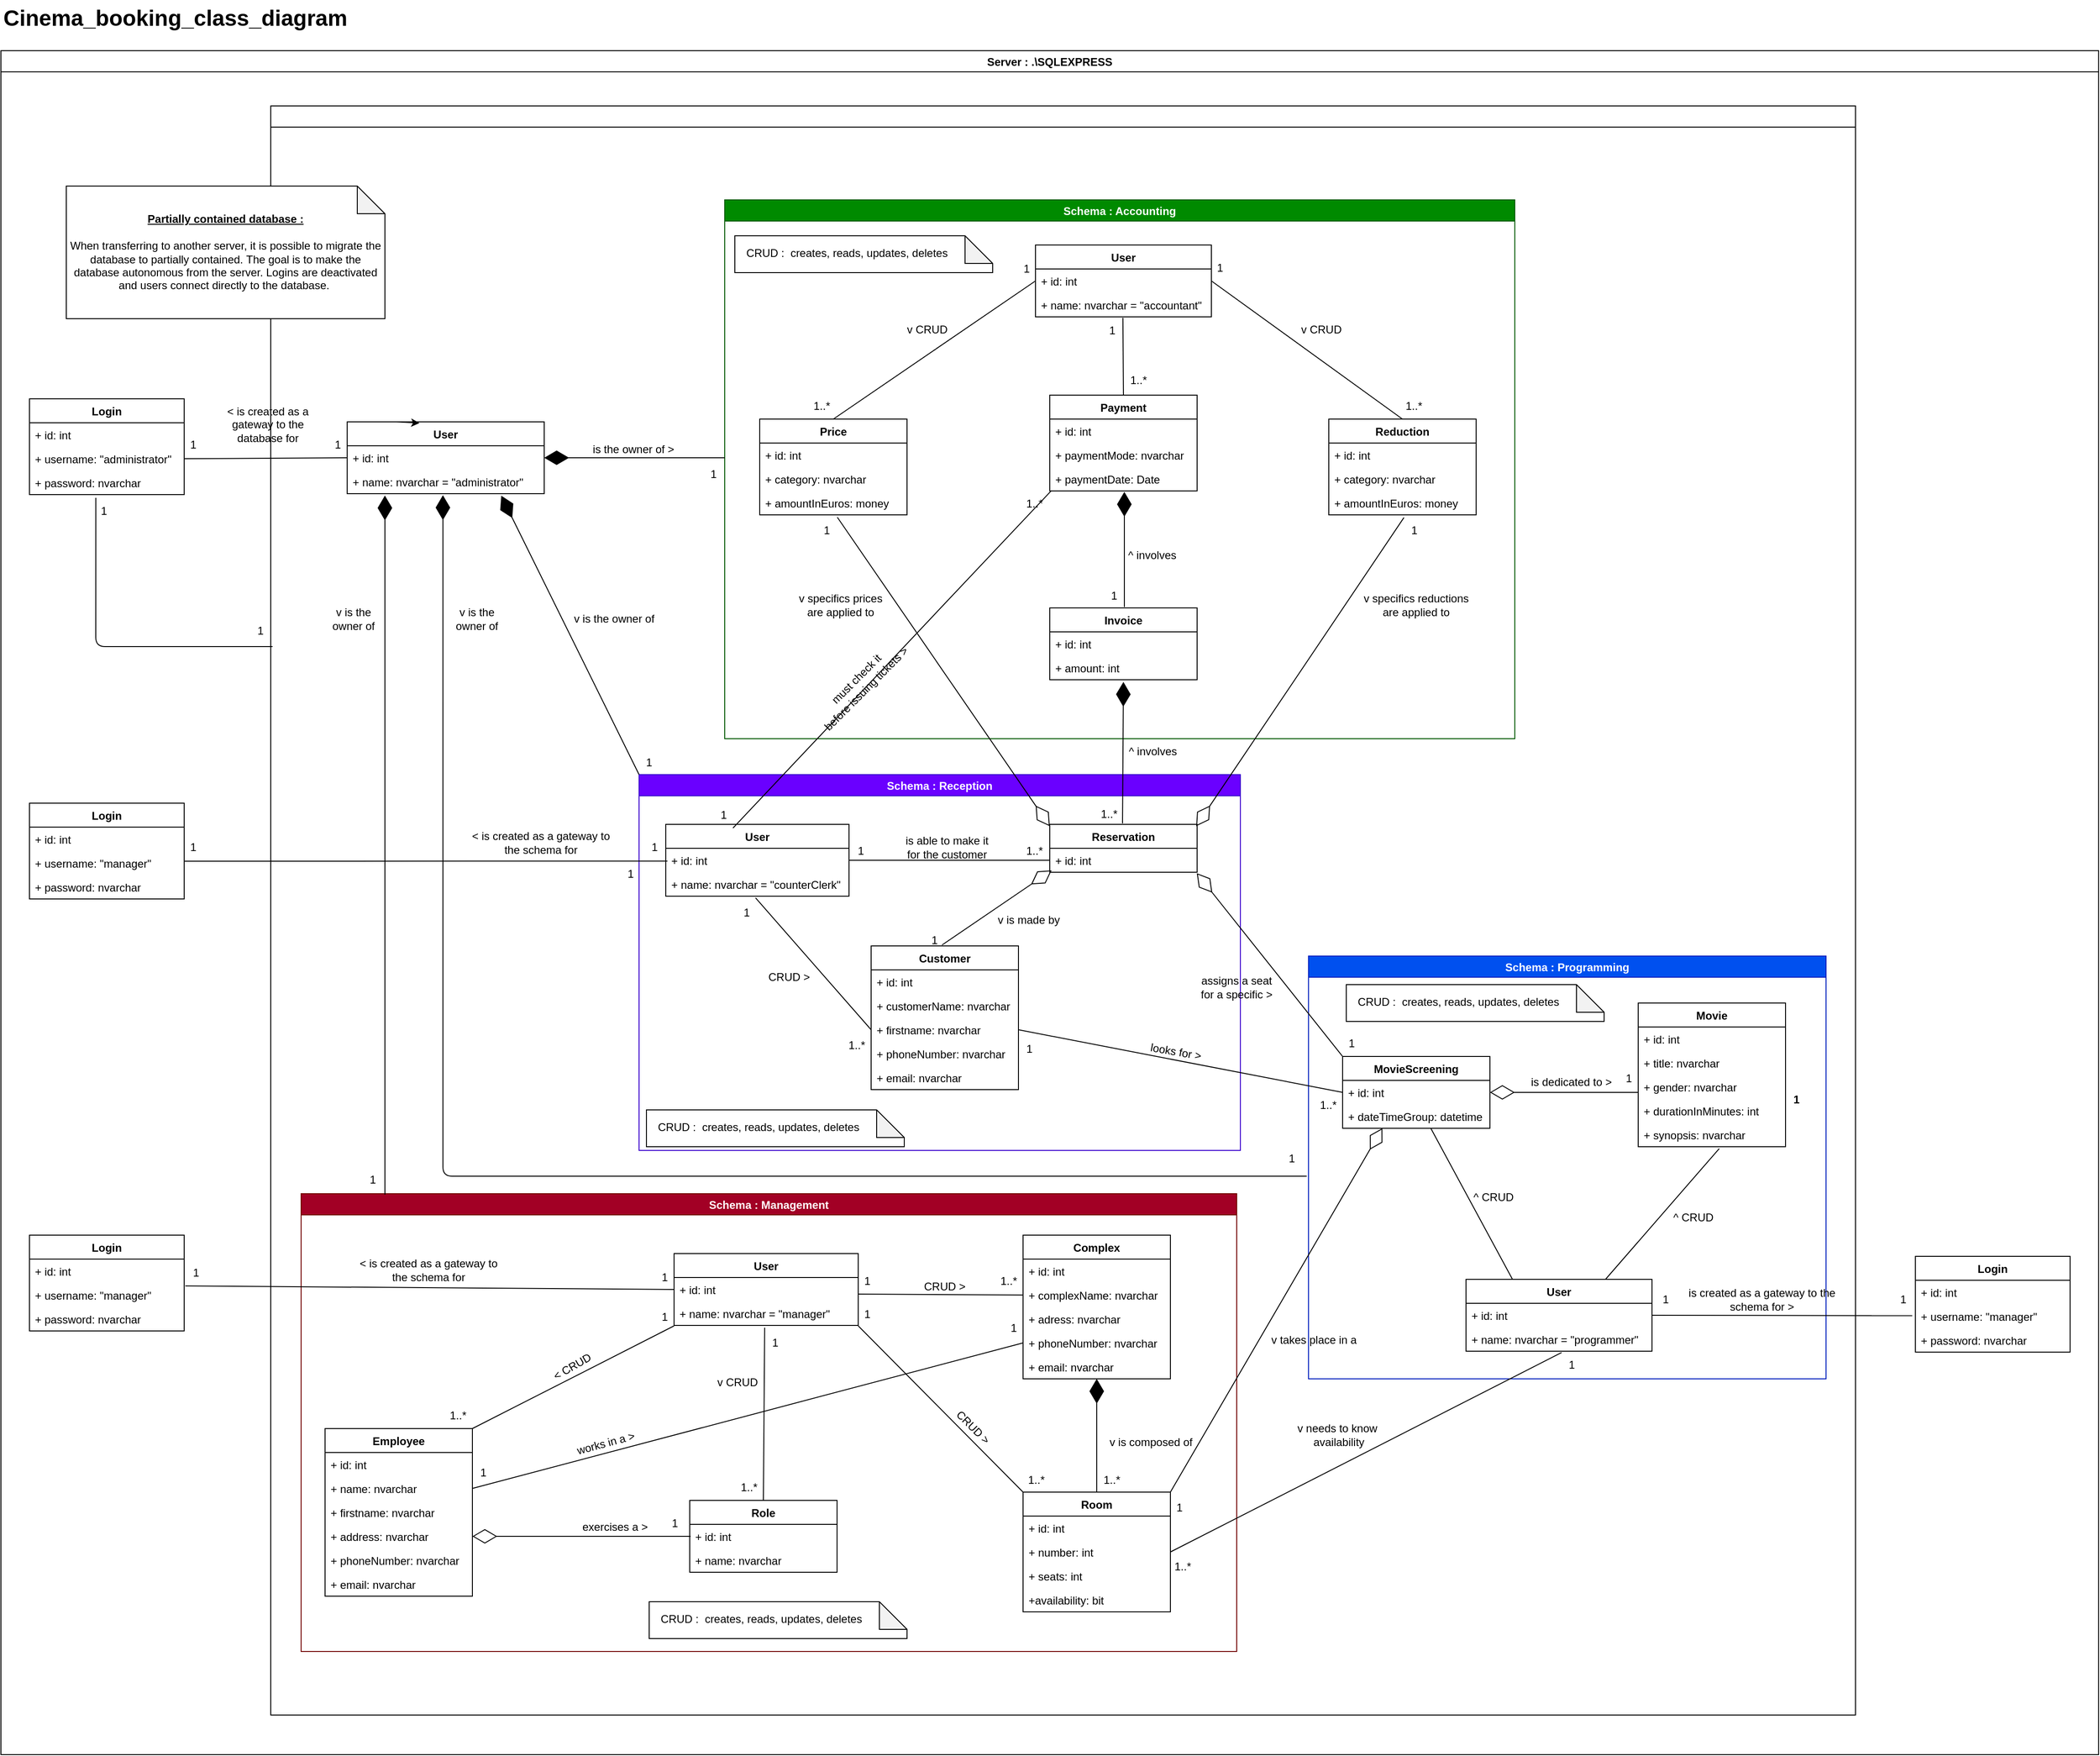 <mxfile>
    <diagram id="r9itc0HPYhneHl2tyncg" name="Page-1">
        <mxGraphModel dx="-1096" dy="809" grid="0" gridSize="10" guides="1" tooltips="1" connect="1" arrows="1" fold="1" page="0" pageScale="1" pageWidth="1654" pageHeight="1169" math="0" shadow="0">
            <root>
                <mxCell id="0"/>
                <mxCell id="1" parent="0"/>
                <mxCell id="461" value="Schema : Management" style="swimlane;fillColor=#a20025;fontColor=#ffffff;strokeColor=#6F0000;swimlaneFillColor=none;" parent="1" vertex="1">
                    <mxGeometry x="2491" y="1104" width="1016" height="497" as="geometry"/>
                </mxCell>
                <mxCell id="492" value="Role" style="swimlane;fontStyle=1;align=center;verticalAlign=top;childLayout=stackLayout;horizontal=1;startSize=26;horizontalStack=0;resizeParent=1;resizeParentMax=0;resizeLast=0;collapsible=1;marginBottom=0;" parent="461" vertex="1">
                    <mxGeometry x="422" y="333" width="160" height="78" as="geometry"/>
                </mxCell>
                <mxCell id="493" value="+ id: int" style="text;strokeColor=none;fillColor=none;align=left;verticalAlign=top;spacingLeft=4;spacingRight=4;overflow=hidden;rotatable=0;points=[[0,0.5],[1,0.5]];portConstraint=eastwest;" parent="492" vertex="1">
                    <mxGeometry y="26" width="160" height="26" as="geometry"/>
                </mxCell>
                <mxCell id="637" value="+ name: nvarchar" style="text;strokeColor=none;fillColor=none;align=left;verticalAlign=top;spacingLeft=4;spacingRight=4;overflow=hidden;rotatable=0;points=[[0,0.5],[1,0.5]];portConstraint=eastwest;" parent="492" vertex="1">
                    <mxGeometry y="52" width="160" height="26" as="geometry"/>
                </mxCell>
                <mxCell id="468" value="Employee" style="swimlane;fontStyle=1;align=center;verticalAlign=top;childLayout=stackLayout;horizontal=1;startSize=26;horizontalStack=0;resizeParent=1;resizeParentMax=0;resizeLast=0;collapsible=1;marginBottom=0;" parent="461" vertex="1">
                    <mxGeometry x="26" y="255" width="160" height="182" as="geometry"/>
                </mxCell>
                <mxCell id="469" value="+ id: int" style="text;strokeColor=none;fillColor=none;align=left;verticalAlign=top;spacingLeft=4;spacingRight=4;overflow=hidden;rotatable=0;points=[[0,0.5],[1,0.5]];portConstraint=eastwest;" parent="468" vertex="1">
                    <mxGeometry y="26" width="160" height="26" as="geometry"/>
                </mxCell>
                <mxCell id="470" value="+ name: nvarchar" style="text;strokeColor=none;fillColor=none;align=left;verticalAlign=top;spacingLeft=4;spacingRight=4;overflow=hidden;rotatable=0;points=[[0,0.5],[1,0.5]];portConstraint=eastwest;" parent="468" vertex="1">
                    <mxGeometry y="52" width="160" height="26" as="geometry"/>
                </mxCell>
                <mxCell id="471" value="+ firstname: nvarchar" style="text;strokeColor=none;fillColor=none;align=left;verticalAlign=top;spacingLeft=4;spacingRight=4;overflow=hidden;rotatable=0;points=[[0,0.5],[1,0.5]];portConstraint=eastwest;" parent="468" vertex="1">
                    <mxGeometry y="78" width="160" height="26" as="geometry"/>
                </mxCell>
                <mxCell id="472" value="+ address: nvarchar" style="text;strokeColor=none;fillColor=none;align=left;verticalAlign=top;spacingLeft=4;spacingRight=4;overflow=hidden;rotatable=0;points=[[0,0.5],[1,0.5]];portConstraint=eastwest;" parent="468" vertex="1">
                    <mxGeometry y="104" width="160" height="26" as="geometry"/>
                </mxCell>
                <mxCell id="473" value="+ phoneNumber: nvarchar" style="text;strokeColor=none;fillColor=none;align=left;verticalAlign=top;spacingLeft=4;spacingRight=4;overflow=hidden;rotatable=0;points=[[0,0.5],[1,0.5]];portConstraint=eastwest;" parent="468" vertex="1">
                    <mxGeometry y="130" width="160" height="26" as="geometry"/>
                </mxCell>
                <mxCell id="474" value="+ email: nvarchar" style="text;strokeColor=none;fillColor=none;align=left;verticalAlign=top;spacingLeft=4;spacingRight=4;overflow=hidden;rotatable=0;points=[[0,0.5],[1,0.5]];portConstraint=eastwest;" parent="468" vertex="1">
                    <mxGeometry y="156" width="160" height="26" as="geometry"/>
                </mxCell>
                <mxCell id="477" value="User" style="swimlane;fontStyle=1;align=center;verticalAlign=top;childLayout=stackLayout;horizontal=1;startSize=26;horizontalStack=0;resizeParent=1;resizeParentMax=0;resizeLast=0;collapsible=1;marginBottom=0;" parent="461" vertex="1">
                    <mxGeometry x="405" y="65" width="200" height="78" as="geometry">
                        <mxRectangle x="326" y="36" width="60" height="26" as="alternateBounds"/>
                    </mxGeometry>
                </mxCell>
                <mxCell id="478" value="+ id: int" style="text;strokeColor=none;fillColor=none;align=left;verticalAlign=top;spacingLeft=4;spacingRight=4;overflow=hidden;rotatable=0;points=[[0,0.5],[1,0.5]];portConstraint=eastwest;" parent="477" vertex="1">
                    <mxGeometry y="26" width="200" height="26" as="geometry"/>
                </mxCell>
                <mxCell id="479" value="+ name: nvarchar = &quot;manager&quot;" style="text;strokeColor=none;fillColor=none;align=left;verticalAlign=top;spacingLeft=4;spacingRight=4;overflow=hidden;rotatable=0;points=[[0,0.5],[1,0.5]];portConstraint=eastwest;" parent="477" vertex="1">
                    <mxGeometry y="52" width="200" height="26" as="geometry"/>
                </mxCell>
                <mxCell id="485" value="&amp;lt; CRUD&amp;nbsp;" style="text;html=1;strokeColor=none;fillColor=none;align=center;verticalAlign=middle;whiteSpace=wrap;rounded=0;rotation=-30;" parent="461" vertex="1">
                    <mxGeometry x="231" y="172" width="130" height="30" as="geometry"/>
                </mxCell>
                <mxCell id="486" value="1..*" style="text;html=1;strokeColor=none;fillColor=none;align=center;verticalAlign=middle;whiteSpace=wrap;rounded=0;" parent="461" vertex="1">
                    <mxGeometry x="471" y="304" width="31" height="29" as="geometry"/>
                </mxCell>
                <mxCell id="489" value="1" style="text;html=1;strokeColor=none;fillColor=none;align=center;verticalAlign=middle;whiteSpace=wrap;rounded=0;" parent="461" vertex="1">
                    <mxGeometry x="605" y="80" width="20" height="29" as="geometry"/>
                </mxCell>
                <mxCell id="504" value="Room" style="swimlane;fontStyle=1;align=center;verticalAlign=top;childLayout=stackLayout;horizontal=1;startSize=26;horizontalStack=0;resizeParent=1;resizeParentMax=0;resizeLast=0;collapsible=1;marginBottom=0;" parent="461" vertex="1">
                    <mxGeometry x="784" y="324" width="160" height="130" as="geometry"/>
                </mxCell>
                <mxCell id="505" value="+ id: int" style="text;strokeColor=none;fillColor=none;align=left;verticalAlign=top;spacingLeft=4;spacingRight=4;overflow=hidden;rotatable=0;points=[[0,0.5],[1,0.5]];portConstraint=eastwest;" parent="504" vertex="1">
                    <mxGeometry y="26" width="160" height="26" as="geometry"/>
                </mxCell>
                <mxCell id="506" value="+ number: int" style="text;strokeColor=none;fillColor=none;align=left;verticalAlign=top;spacingLeft=4;spacingRight=4;overflow=hidden;rotatable=0;points=[[0,0.5],[1,0.5]];portConstraint=eastwest;" parent="504" vertex="1">
                    <mxGeometry y="52" width="160" height="26" as="geometry"/>
                </mxCell>
                <mxCell id="507" value="+ seats: int" style="text;strokeColor=none;fillColor=none;align=left;verticalAlign=top;spacingLeft=4;spacingRight=4;overflow=hidden;rotatable=0;points=[[0,0.5],[1,0.5]];portConstraint=eastwest;" parent="504" vertex="1">
                    <mxGeometry y="78" width="160" height="26" as="geometry"/>
                </mxCell>
                <mxCell id="727" value="+availability: bit" style="text;strokeColor=none;fillColor=none;align=left;verticalAlign=top;spacingLeft=4;spacingRight=4;overflow=hidden;rotatable=0;points=[[0,0.5],[1,0.5]];portConstraint=eastwest;" parent="504" vertex="1">
                    <mxGeometry y="104" width="160" height="26" as="geometry"/>
                </mxCell>
                <mxCell id="497" value="Complex" style="swimlane;fontStyle=1;align=center;verticalAlign=top;childLayout=stackLayout;horizontal=1;startSize=26;horizontalStack=0;resizeParent=1;resizeParentMax=0;resizeLast=0;collapsible=1;marginBottom=0;labelBackgroundColor=default;" parent="461" vertex="1">
                    <mxGeometry x="784" y="45" width="160" height="156" as="geometry"/>
                </mxCell>
                <mxCell id="498" value="+ id: int" style="text;strokeColor=none;fillColor=none;align=left;verticalAlign=top;spacingLeft=4;spacingRight=4;overflow=hidden;rotatable=0;points=[[0,0.5],[1,0.5]];portConstraint=eastwest;" parent="497" vertex="1">
                    <mxGeometry y="26" width="160" height="26" as="geometry"/>
                </mxCell>
                <mxCell id="499" value="+ complexName: nvarchar" style="text;strokeColor=none;fillColor=none;align=left;verticalAlign=top;spacingLeft=4;spacingRight=4;overflow=hidden;rotatable=0;points=[[0,0.5],[1,0.5]];portConstraint=eastwest;" parent="497" vertex="1">
                    <mxGeometry y="52" width="160" height="26" as="geometry"/>
                </mxCell>
                <mxCell id="500" value="+ adress: nvarchar" style="text;strokeColor=none;fillColor=none;align=left;verticalAlign=top;spacingLeft=4;spacingRight=4;overflow=hidden;rotatable=0;points=[[0,0.5],[1,0.5]];portConstraint=eastwest;" parent="497" vertex="1">
                    <mxGeometry y="78" width="160" height="26" as="geometry"/>
                </mxCell>
                <mxCell id="501" value="+ phoneNumber: nvarchar" style="text;strokeColor=none;fillColor=none;align=left;verticalAlign=top;spacingLeft=4;spacingRight=4;overflow=hidden;rotatable=0;points=[[0,0.5],[1,0.5]];portConstraint=eastwest;" parent="497" vertex="1">
                    <mxGeometry y="104" width="160" height="26" as="geometry"/>
                </mxCell>
                <mxCell id="502" value="+ email: nvarchar" style="text;strokeColor=none;fillColor=none;align=left;verticalAlign=top;spacingLeft=4;spacingRight=4;overflow=hidden;rotatable=0;points=[[0,0.5],[1,0.5]];portConstraint=eastwest;" parent="497" vertex="1">
                    <mxGeometry y="130" width="160" height="26" as="geometry"/>
                </mxCell>
                <mxCell id="133" value="" style="endArrow=diamondThin;endFill=1;endSize=24;html=1;exitX=0.5;exitY=0;exitDx=0;exitDy=0;entryX=0.5;entryY=1;entryDx=0;entryDy=0;" parent="461" source="504" target="497" edge="1">
                    <mxGeometry width="160" relative="1" as="geometry">
                        <mxPoint x="925" y="380" as="sourcePoint"/>
                        <mxPoint x="859" y="243" as="targetPoint"/>
                    </mxGeometry>
                </mxCell>
                <mxCell id="516" value="" style="endArrow=none;html=1;exitX=1;exitY=0;exitDx=0;exitDy=0;entryX=0;entryY=0.5;entryDx=0;entryDy=0;" parent="461" source="468" edge="1">
                    <mxGeometry width="50" height="50" relative="1" as="geometry">
                        <mxPoint x="615" y="311" as="sourcePoint"/>
                        <mxPoint x="405" y="143.5" as="targetPoint"/>
                    </mxGeometry>
                </mxCell>
                <mxCell id="517" value="1" style="text;html=1;strokeColor=none;fillColor=none;align=center;verticalAlign=middle;whiteSpace=wrap;rounded=0;" parent="461" vertex="1">
                    <mxGeometry x="385" y="119" width="20" height="29" as="geometry"/>
                </mxCell>
                <mxCell id="518" value="1..*" style="text;html=1;strokeColor=none;fillColor=none;align=center;verticalAlign=middle;whiteSpace=wrap;rounded=0;" parent="461" vertex="1">
                    <mxGeometry x="155" y="226" width="31" height="29" as="geometry"/>
                </mxCell>
                <mxCell id="520" value="" style="endArrow=none;html=1;exitX=0;exitY=1;exitDx=0;exitDy=0;entryX=0;entryY=0.5;entryDx=0;entryDy=0;" parent="461" source="489" target="499" edge="1">
                    <mxGeometry width="50" height="50" relative="1" as="geometry">
                        <mxPoint x="615" y="311" as="sourcePoint"/>
                        <mxPoint x="732" y="124" as="targetPoint"/>
                    </mxGeometry>
                </mxCell>
                <mxCell id="521" value="CRUD &amp;gt;" style="text;html=1;strokeColor=none;fillColor=none;align=center;verticalAlign=middle;whiteSpace=wrap;rounded=0;" parent="461" vertex="1">
                    <mxGeometry x="634" y="86" width="130" height="30" as="geometry"/>
                </mxCell>
                <mxCell id="522" value="1..*" style="text;html=1;strokeColor=none;fillColor=none;align=center;verticalAlign=middle;whiteSpace=wrap;rounded=0;" parent="461" vertex="1">
                    <mxGeometry x="753" y="80" width="31" height="29" as="geometry"/>
                </mxCell>
                <mxCell id="525" value="1" style="text;html=1;strokeColor=none;fillColor=none;align=center;verticalAlign=middle;whiteSpace=wrap;rounded=0;" parent="461" vertex="1">
                    <mxGeometry x="396" y="343" width="20" height="29" as="geometry"/>
                </mxCell>
                <mxCell id="526" value="" style="endArrow=none;html=1;entryX=1;entryY=0.5;entryDx=0;entryDy=0;exitX=0;exitY=0;exitDx=0;exitDy=0;" parent="461" source="504" edge="1">
                    <mxGeometry width="50" height="50" relative="1" as="geometry">
                        <mxPoint x="615" y="311" as="sourcePoint"/>
                        <mxPoint x="605" y="143.5" as="targetPoint"/>
                    </mxGeometry>
                </mxCell>
                <mxCell id="527" value="CRUD &amp;gt;" style="text;html=1;strokeColor=none;fillColor=none;align=center;verticalAlign=middle;whiteSpace=wrap;rounded=0;rotation=45;" parent="461" vertex="1">
                    <mxGeometry x="665" y="238.5" width="130" height="30" as="geometry"/>
                </mxCell>
                <mxCell id="528" value="" style="endArrow=none;html=1;exitX=0.5;exitY=0;exitDx=0;exitDy=0;entryX=0.492;entryY=1.095;entryDx=0;entryDy=0;entryPerimeter=0;" parent="461" source="492" target="479" edge="1">
                    <mxGeometry width="50" height="50" relative="1" as="geometry">
                        <mxPoint x="615" y="311" as="sourcePoint"/>
                        <mxPoint x="502.2" y="158.7" as="targetPoint"/>
                    </mxGeometry>
                </mxCell>
                <mxCell id="529" value="v CRUD" style="text;html=1;strokeColor=none;fillColor=none;align=center;verticalAlign=middle;whiteSpace=wrap;rounded=0;" parent="461" vertex="1">
                    <mxGeometry x="409" y="190" width="130" height="30" as="geometry"/>
                </mxCell>
                <mxCell id="530" value="" style="endArrow=none;html=1;exitX=1;exitY=0.5;exitDx=0;exitDy=0;entryX=0;entryY=0.5;entryDx=0;entryDy=0;" parent="461" source="470" target="501" edge="1">
                    <mxGeometry width="50" height="50" relative="1" as="geometry">
                        <mxPoint x="609" y="311" as="sourcePoint"/>
                        <mxPoint x="659" y="261" as="targetPoint"/>
                    </mxGeometry>
                </mxCell>
                <mxCell id="531" value="works in a &amp;gt;" style="text;html=1;strokeColor=none;fillColor=none;align=center;verticalAlign=middle;whiteSpace=wrap;rounded=0;rotation=-15;" parent="461" vertex="1">
                    <mxGeometry x="266" y="256" width="130" height="30" as="geometry"/>
                </mxCell>
                <mxCell id="533" value="1" style="text;html=1;strokeColor=none;fillColor=none;align=center;verticalAlign=middle;whiteSpace=wrap;rounded=0;" parent="461" vertex="1">
                    <mxGeometry x="188" y="288" width="20" height="29" as="geometry"/>
                </mxCell>
                <mxCell id="534" value="1" style="text;html=1;strokeColor=none;fillColor=none;align=center;verticalAlign=middle;whiteSpace=wrap;rounded=0;" parent="461" vertex="1">
                    <mxGeometry x="764" y="131" width="20" height="29" as="geometry"/>
                </mxCell>
                <mxCell id="535" value="1..*" style="text;html=1;strokeColor=none;fillColor=none;align=center;verticalAlign=middle;whiteSpace=wrap;rounded=0;" parent="461" vertex="1">
                    <mxGeometry x="865" y="296" width="31" height="29" as="geometry"/>
                </mxCell>
                <mxCell id="536" value="1..*" style="text;html=1;strokeColor=none;fillColor=none;align=center;verticalAlign=middle;whiteSpace=wrap;rounded=0;" parent="461" vertex="1">
                    <mxGeometry x="783" y="296" width="31" height="29" as="geometry"/>
                </mxCell>
                <mxCell id="537" value="1" style="text;html=1;strokeColor=none;fillColor=none;align=center;verticalAlign=middle;whiteSpace=wrap;rounded=0;" parent="461" vertex="1">
                    <mxGeometry x="605" y="116" width="20" height="29" as="geometry"/>
                </mxCell>
                <mxCell id="582" value="v is composed of" style="text;html=1;strokeColor=none;fillColor=none;align=center;verticalAlign=middle;whiteSpace=wrap;rounded=0;" parent="461" vertex="1">
                    <mxGeometry x="858" y="255" width="130" height="30" as="geometry"/>
                </mxCell>
                <mxCell id="773" value="" style="endArrow=diamondThin;endFill=0;endSize=24;html=1;entryX=1;entryY=0.5;entryDx=0;entryDy=0;" parent="461" target="472" edge="1">
                    <mxGeometry width="160" relative="1" as="geometry">
                        <mxPoint x="423" y="372" as="sourcePoint"/>
                        <mxPoint x="528" y="-148" as="targetPoint"/>
                    </mxGeometry>
                </mxCell>
                <mxCell id="538" value="Schema : Accounting" style="swimlane;fillColor=#008a00;fontColor=#ffffff;strokeColor=#005700;swimlaneFillColor=none;" parent="1" vertex="1">
                    <mxGeometry x="2951" y="25" width="858" height="585" as="geometry"/>
                </mxCell>
                <mxCell id="642" value="Invoice" style="swimlane;fontStyle=1;align=center;verticalAlign=top;childLayout=stackLayout;horizontal=1;startSize=26;horizontalStack=0;resizeParent=1;resizeParentMax=0;resizeLast=0;collapsible=1;marginBottom=0;" parent="538" vertex="1">
                    <mxGeometry x="353" y="443" width="160" height="78" as="geometry"/>
                </mxCell>
                <mxCell id="643" value="+ id: int" style="text;strokeColor=none;fillColor=none;align=left;verticalAlign=top;spacingLeft=4;spacingRight=4;overflow=hidden;rotatable=0;points=[[0,0.5],[1,0.5]];portConstraint=eastwest;" parent="642" vertex="1">
                    <mxGeometry y="26" width="160" height="26" as="geometry"/>
                </mxCell>
                <mxCell id="682" value="+ amount: int" style="text;strokeColor=none;fillColor=none;align=left;verticalAlign=top;spacingLeft=4;spacingRight=4;overflow=hidden;rotatable=0;points=[[0,0.5],[1,0.5]];portConstraint=eastwest;" parent="642" vertex="1">
                    <mxGeometry y="52" width="160" height="26" as="geometry"/>
                </mxCell>
                <mxCell id="653" value="1" style="text;html=1;strokeColor=none;fillColor=none;align=center;verticalAlign=middle;whiteSpace=wrap;rounded=0;" parent="538" vertex="1">
                    <mxGeometry x="528" y="59" width="20" height="29" as="geometry"/>
                </mxCell>
                <mxCell id="656" value="1..*" style="text;html=1;strokeColor=none;fillColor=none;align=center;verticalAlign=middle;whiteSpace=wrap;rounded=0;" parent="538" vertex="1">
                    <mxGeometry x="434" y="181" width="31" height="29" as="geometry"/>
                </mxCell>
                <mxCell id="660" value="v CRUD" style="text;html=1;strokeColor=none;fillColor=none;align=center;verticalAlign=middle;whiteSpace=wrap;rounded=0;" parent="538" vertex="1">
                    <mxGeometry x="583" y="126" width="130" height="30" as="geometry"/>
                </mxCell>
                <mxCell id="661" value="v CRUD" style="text;html=1;strokeColor=none;fillColor=none;align=center;verticalAlign=middle;whiteSpace=wrap;rounded=0;" parent="538" vertex="1">
                    <mxGeometry x="155" y="126" width="130" height="30" as="geometry"/>
                </mxCell>
                <mxCell id="561" value="Schema : Reception" style="swimlane;fillColor=#6a00ff;fontColor=#ffffff;strokeColor=#3700CC;swimlaneFillColor=none;startSize=23;" parent="1" vertex="1">
                    <mxGeometry x="2858" y="649" width="653" height="408" as="geometry"/>
                </mxCell>
                <mxCell id="562" value="Customer" style="swimlane;fontStyle=1;align=center;verticalAlign=top;childLayout=stackLayout;horizontal=1;startSize=26;horizontalStack=0;resizeParent=1;resizeParentMax=0;resizeLast=0;collapsible=1;marginBottom=0;" parent="561" vertex="1">
                    <mxGeometry x="252" y="186" width="160" height="156" as="geometry"/>
                </mxCell>
                <mxCell id="563" value="+ id: int" style="text;strokeColor=none;fillColor=none;align=left;verticalAlign=top;spacingLeft=4;spacingRight=4;overflow=hidden;rotatable=0;points=[[0,0.5],[1,0.5]];portConstraint=eastwest;" parent="562" vertex="1">
                    <mxGeometry y="26" width="160" height="26" as="geometry"/>
                </mxCell>
                <mxCell id="564" value="+ customerName: nvarchar" style="text;strokeColor=none;fillColor=none;align=left;verticalAlign=top;spacingLeft=4;spacingRight=4;overflow=hidden;rotatable=0;points=[[0,0.5],[1,0.5]];portConstraint=eastwest;" parent="562" vertex="1">
                    <mxGeometry y="52" width="160" height="26" as="geometry"/>
                </mxCell>
                <mxCell id="565" value="+ firstname: nvarchar" style="text;strokeColor=none;fillColor=none;align=left;verticalAlign=top;spacingLeft=4;spacingRight=4;overflow=hidden;rotatable=0;points=[[0,0.5],[1,0.5]];portConstraint=eastwest;" parent="562" vertex="1">
                    <mxGeometry y="78" width="160" height="26" as="geometry"/>
                </mxCell>
                <mxCell id="566" value="+ phoneNumber: nvarchar" style="text;strokeColor=none;fillColor=none;align=left;verticalAlign=top;spacingLeft=4;spacingRight=4;overflow=hidden;rotatable=0;points=[[0,0.5],[1,0.5]];portConstraint=eastwest;" parent="562" vertex="1">
                    <mxGeometry y="104" width="160" height="26" as="geometry"/>
                </mxCell>
                <mxCell id="567" value="+ email: nvarchar" style="text;strokeColor=none;fillColor=none;align=left;verticalAlign=top;spacingLeft=4;spacingRight=4;overflow=hidden;rotatable=0;points=[[0,0.5],[1,0.5]];portConstraint=eastwest;" parent="562" vertex="1">
                    <mxGeometry y="130" width="160" height="26" as="geometry"/>
                </mxCell>
                <mxCell id="570" value="User" style="swimlane;fontStyle=1;align=center;verticalAlign=top;childLayout=stackLayout;horizontal=1;startSize=26;horizontalStack=0;resizeParent=1;resizeParentMax=0;resizeLast=0;collapsible=1;marginBottom=0;" parent="561" vertex="1">
                    <mxGeometry x="29" y="54" width="199" height="78" as="geometry"/>
                </mxCell>
                <mxCell id="571" value="+ id: int" style="text;strokeColor=none;fillColor=none;align=left;verticalAlign=top;spacingLeft=4;spacingRight=4;overflow=hidden;rotatable=0;points=[[0,0.5],[1,0.5]];portConstraint=eastwest;" parent="570" vertex="1">
                    <mxGeometry y="26" width="199" height="26" as="geometry"/>
                </mxCell>
                <mxCell id="572" value="+ name: nvarchar = &quot;counterClerk&quot;" style="text;strokeColor=none;fillColor=none;align=left;verticalAlign=top;spacingLeft=4;spacingRight=4;overflow=hidden;rotatable=0;points=[[0,0.5],[1,0.5]];portConstraint=eastwest;" parent="570" vertex="1">
                    <mxGeometry y="52" width="199" height="26" as="geometry"/>
                </mxCell>
                <mxCell id="614" value="" style="endArrow=none;html=1;exitX=0.49;exitY=1.071;exitDx=0;exitDy=0;exitPerimeter=0;entryX=0;entryY=0.5;entryDx=0;entryDy=0;" parent="561" source="572" target="565" edge="1">
                    <mxGeometry width="50" height="50" relative="1" as="geometry">
                        <mxPoint x="108.336" y="161.898" as="sourcePoint"/>
                        <mxPoint x="600" y="226" as="targetPoint"/>
                    </mxGeometry>
                </mxCell>
                <mxCell id="616" value="" style="endArrow=none;html=1;exitX=1;exitY=0.5;exitDx=0;exitDy=0;entryX=0;entryY=0.5;entryDx=0;entryDy=0;" parent="561" source="571" target="626" edge="1">
                    <mxGeometry width="50" height="50" relative="1" as="geometry">
                        <mxPoint x="550" y="291" as="sourcePoint"/>
                        <mxPoint x="465" y="93.0" as="targetPoint"/>
                    </mxGeometry>
                </mxCell>
                <mxCell id="625" value="Reservation" style="swimlane;fontStyle=1;align=center;verticalAlign=top;childLayout=stackLayout;horizontal=1;startSize=26;horizontalStack=0;resizeParent=1;resizeParentMax=0;resizeLast=0;collapsible=1;marginBottom=0;" parent="561" vertex="1">
                    <mxGeometry x="446" y="54" width="160" height="52" as="geometry"/>
                </mxCell>
                <mxCell id="626" value="+ id: int" style="text;strokeColor=none;fillColor=none;align=left;verticalAlign=top;spacingLeft=4;spacingRight=4;overflow=hidden;rotatable=0;points=[[0,0.5],[1,0.5]];portConstraint=eastwest;" parent="625" vertex="1">
                    <mxGeometry y="26" width="160" height="26" as="geometry"/>
                </mxCell>
                <mxCell id="629" value="CRUD &amp;gt;" style="text;html=1;strokeColor=none;fillColor=none;align=center;verticalAlign=middle;whiteSpace=wrap;rounded=0;" parent="561" vertex="1">
                    <mxGeometry x="98" y="205" width="130" height="30" as="geometry"/>
                </mxCell>
                <mxCell id="688" value="" style="endArrow=diamondThin;endFill=0;endSize=24;html=1;" parent="561" edge="1">
                    <mxGeometry width="160" relative="1" as="geometry">
                        <mxPoint x="329" y="185" as="sourcePoint"/>
                        <mxPoint x="448" y="104" as="targetPoint"/>
                    </mxGeometry>
                </mxCell>
                <mxCell id="599" value="" style="endArrow=diamondThin;endFill=0;endSize=24;html=1;exitX=0.51;exitY=1.114;exitDx=0;exitDy=0;exitPerimeter=0;" parent="1" source="555" edge="1">
                    <mxGeometry width="160" relative="1" as="geometry">
                        <mxPoint x="3163" y="461" as="sourcePoint"/>
                        <mxPoint x="3463" y="705" as="targetPoint"/>
                    </mxGeometry>
                </mxCell>
                <mxCell id="603" value="" style="endArrow=diamondThin;endFill=0;endSize=24;html=1;exitX=0.527;exitY=1.101;exitDx=0;exitDy=0;exitPerimeter=0;" parent="1" source="549" edge="1">
                    <mxGeometry width="160" relative="1" as="geometry">
                        <mxPoint x="3069" y="359" as="sourcePoint"/>
                        <mxPoint x="3304" y="705" as="targetPoint"/>
                    </mxGeometry>
                </mxCell>
                <mxCell id="608" value=" " style="swimlane;startSize=23;labelBackgroundColor=none;swimlaneLine=1;strokeColor=default;" parent="1" vertex="1">
                    <mxGeometry x="2458" y="-77" width="1721" height="1747" as="geometry"/>
                </mxCell>
                <mxCell id="441" value="Schema : Programming" style="swimlane;rotation=0;fillColor=#0050ef;fontColor=#ffffff;strokeColor=#001DBC;swimlaneFillColor=none;" parent="608" vertex="1">
                    <mxGeometry x="1127" y="923" width="562" height="459" as="geometry">
                        <mxRectangle x="1837.5" y="694.5" width="120" height="23" as="alternateBounds"/>
                    </mxGeometry>
                </mxCell>
                <mxCell id="31" value="MovieScreening" style="swimlane;fontStyle=1;align=center;verticalAlign=top;childLayout=stackLayout;horizontal=1;startSize=26;horizontalStack=0;resizeParent=1;resizeParentMax=0;resizeLast=0;collapsible=1;marginBottom=0;" parent="441" vertex="1">
                    <mxGeometry x="37" y="109" width="160" height="78" as="geometry"/>
                </mxCell>
                <mxCell id="32" value="+ id: int" style="text;strokeColor=none;fillColor=none;align=left;verticalAlign=top;spacingLeft=4;spacingRight=4;overflow=hidden;rotatable=0;points=[[0,0.5],[1,0.5]];portConstraint=eastwest;" parent="31" vertex="1">
                    <mxGeometry y="26" width="160" height="26" as="geometry"/>
                </mxCell>
                <mxCell id="66" value="+ dateTimeGroup: datetime" style="text;strokeColor=none;fillColor=none;align=left;verticalAlign=top;spacingLeft=4;spacingRight=4;overflow=hidden;rotatable=0;points=[[0,0.5],[1,0.5]];portConstraint=eastwest;" parent="31" vertex="1">
                    <mxGeometry y="52" width="160" height="26" as="geometry"/>
                </mxCell>
                <mxCell id="457" value="1..*" style="text;html=1;strokeColor=none;fillColor=none;align=center;verticalAlign=middle;whiteSpace=wrap;rounded=0;" parent="441" vertex="1">
                    <mxGeometry x="432" y="45" width="31" height="29" as="geometry"/>
                </mxCell>
                <mxCell id="43" value="Movie" style="swimlane;fontStyle=1;align=center;verticalAlign=top;childLayout=stackLayout;horizontal=1;startSize=26;horizontalStack=0;resizeParent=1;resizeParentMax=0;resizeLast=0;collapsible=1;marginBottom=0;" parent="441" vertex="1">
                    <mxGeometry x="358" y="51" width="160" height="156" as="geometry"/>
                </mxCell>
                <mxCell id="44" value="+ id: int" style="text;strokeColor=none;fillColor=none;align=left;verticalAlign=top;spacingLeft=4;spacingRight=4;overflow=hidden;rotatable=0;points=[[0,0.5],[1,0.5]];portConstraint=eastwest;" parent="43" vertex="1">
                    <mxGeometry y="26" width="160" height="26" as="geometry"/>
                </mxCell>
                <mxCell id="67" value="+ title: nvarchar" style="text;strokeColor=none;fillColor=none;align=left;verticalAlign=top;spacingLeft=4;spacingRight=4;overflow=hidden;rotatable=0;points=[[0,0.5],[1,0.5]];portConstraint=eastwest;" parent="43" vertex="1">
                    <mxGeometry y="52" width="160" height="26" as="geometry"/>
                </mxCell>
                <mxCell id="68" value="+ gender: nvarchar" style="text;strokeColor=none;fillColor=none;align=left;verticalAlign=top;spacingLeft=4;spacingRight=4;overflow=hidden;rotatable=0;points=[[0,0.5],[1,0.5]];portConstraint=eastwest;" parent="43" vertex="1">
                    <mxGeometry y="78" width="160" height="26" as="geometry"/>
                </mxCell>
                <mxCell id="69" value="+ durationInMinutes: int" style="text;strokeColor=none;fillColor=none;align=left;verticalAlign=top;spacingLeft=4;spacingRight=4;overflow=hidden;rotatable=0;points=[[0,0.5],[1,0.5]];portConstraint=eastwest;" parent="43" vertex="1">
                    <mxGeometry y="104" width="160" height="26" as="geometry"/>
                </mxCell>
                <mxCell id="70" value="+ synopsis: nvarchar" style="text;strokeColor=none;fillColor=none;align=left;verticalAlign=top;spacingLeft=4;spacingRight=4;overflow=hidden;rotatable=0;points=[[0,0.5],[1,0.5]];portConstraint=eastwest;" parent="43" vertex="1">
                    <mxGeometry y="130" width="160" height="26" as="geometry"/>
                </mxCell>
                <mxCell id="211" value="" style="endArrow=diamondThin;endFill=0;endSize=24;html=1;entryX=1;entryY=0.5;entryDx=0;entryDy=0;exitX=0;exitY=-0.269;exitDx=0;exitDy=0;exitPerimeter=0;" parent="441" source="69" target="32" edge="1">
                    <mxGeometry width="160" relative="1" as="geometry">
                        <mxPoint x="-42" y="-74" as="sourcePoint"/>
                        <mxPoint x="118" y="-74" as="targetPoint"/>
                    </mxGeometry>
                </mxCell>
                <mxCell id="212" value="is dedicated to &amp;gt;" style="text;html=1;strokeColor=none;fillColor=none;align=center;verticalAlign=middle;whiteSpace=wrap;rounded=0;" parent="441" vertex="1">
                    <mxGeometry x="218.003" y="122" width="135.449" height="30" as="geometry"/>
                </mxCell>
                <mxCell id="214" value="1" style="text;html=1;strokeColor=none;fillColor=none;align=center;verticalAlign=middle;whiteSpace=wrap;rounded=0;" parent="441" vertex="1">
                    <mxGeometry x="338" y="118" width="20" height="29" as="geometry"/>
                </mxCell>
                <mxCell id="16" value="User" style="swimlane;fontStyle=1;align=center;verticalAlign=top;childLayout=stackLayout;horizontal=1;startSize=26;horizontalStack=0;resizeParent=1;resizeParentMax=0;resizeLast=0;collapsible=1;marginBottom=0;" parent="441" vertex="1">
                    <mxGeometry x="171" y="351" width="202" height="78" as="geometry"/>
                </mxCell>
                <mxCell id="17" value="+ id: int" style="text;strokeColor=none;fillColor=none;align=left;verticalAlign=top;spacingLeft=4;spacingRight=4;overflow=hidden;rotatable=0;points=[[0,0.5],[1,0.5]];portConstraint=eastwest;" parent="16" vertex="1">
                    <mxGeometry y="26" width="202" height="26" as="geometry"/>
                </mxCell>
                <mxCell id="193" value="+ name: nvarchar = &quot;programmer&quot;" style="text;strokeColor=none;fillColor=none;align=left;verticalAlign=top;spacingLeft=4;spacingRight=4;overflow=hidden;rotatable=0;points=[[0,0.5],[1,0.5]];portConstraint=eastwest;" parent="16" vertex="1">
                    <mxGeometry y="52" width="202" height="26" as="geometry"/>
                </mxCell>
                <mxCell id="611" value="" style="endArrow=none;html=1;exitX=0.25;exitY=0;exitDx=0;exitDy=0;entryX=0.6;entryY=1.016;entryDx=0;entryDy=0;entryPerimeter=0;" parent="441" source="16" target="66" edge="1">
                    <mxGeometry width="50" height="50" relative="1" as="geometry">
                        <mxPoint x="155" y="148" as="sourcePoint"/>
                        <mxPoint x="205" y="98" as="targetPoint"/>
                    </mxGeometry>
                </mxCell>
                <mxCell id="613" value="" style="endArrow=none;html=1;exitX=0.75;exitY=0;exitDx=0;exitDy=0;entryX=0.55;entryY=1.078;entryDx=0;entryDy=0;entryPerimeter=0;" parent="441" source="16" target="70" edge="1">
                    <mxGeometry width="50" height="50" relative="1" as="geometry">
                        <mxPoint x="774" y="412" as="sourcePoint"/>
                        <mxPoint x="444.88" y="244.562" as="targetPoint"/>
                    </mxGeometry>
                </mxCell>
                <mxCell id="664" value="^ CRUD" style="text;html=1;strokeColor=none;fillColor=none;align=center;verticalAlign=middle;whiteSpace=wrap;rounded=0;" parent="441" vertex="1">
                    <mxGeometry x="136" y="247" width="130" height="30" as="geometry"/>
                </mxCell>
                <mxCell id="689" value="^ CRUD" style="text;html=1;strokeColor=none;fillColor=none;align=center;verticalAlign=middle;whiteSpace=wrap;rounded=0;" parent="441" vertex="1">
                    <mxGeometry x="353.45" y="269" width="130" height="30" as="geometry"/>
                </mxCell>
                <mxCell id="678" value="v takes place in a" style="text;html=1;strokeColor=none;fillColor=none;align=center;verticalAlign=middle;whiteSpace=wrap;rounded=0;" parent="441" vertex="1">
                    <mxGeometry x="-59" y="402" width="130" height="30" as="geometry"/>
                </mxCell>
                <mxCell id="724" value="1" style="text;html=1;strokeColor=none;fillColor=none;align=center;verticalAlign=middle;whiteSpace=wrap;rounded=0;" parent="441" vertex="1">
                    <mxGeometry x="275.73" y="429" width="20" height="29" as="geometry"/>
                </mxCell>
                <mxCell id="730" value="1" style="text;html=1;strokeColor=none;fillColor=none;align=center;verticalAlign=middle;whiteSpace=wrap;rounded=0;" parent="441" vertex="1">
                    <mxGeometry x="37" y="80" width="20" height="29" as="geometry"/>
                </mxCell>
                <mxCell id="735" value="1..*" style="text;html=1;strokeColor=none;fillColor=none;align=center;verticalAlign=middle;whiteSpace=wrap;rounded=0;" parent="441" vertex="1">
                    <mxGeometry x="6" y="147" width="31" height="29" as="geometry"/>
                </mxCell>
                <mxCell id="589" value="User" style="swimlane;fontStyle=1;align=center;verticalAlign=top;childLayout=stackLayout;horizontal=1;startSize=26;horizontalStack=0;resizeParent=1;resizeParentMax=0;resizeLast=0;collapsible=1;marginBottom=0;" parent="608" vertex="1">
                    <mxGeometry x="830.5" y="151" width="191" height="78" as="geometry"/>
                </mxCell>
                <mxCell id="590" value="+ id: int" style="text;strokeColor=none;fillColor=none;align=left;verticalAlign=top;spacingLeft=4;spacingRight=4;overflow=hidden;rotatable=0;points=[[0,0.5],[1,0.5]];portConstraint=eastwest;" parent="589" vertex="1">
                    <mxGeometry y="26" width="191" height="26" as="geometry"/>
                </mxCell>
                <mxCell id="594" value="+ name: nvarchar = &quot;accountant&quot;" style="text;strokeColor=none;fillColor=none;align=left;verticalAlign=top;spacingLeft=4;spacingRight=4;overflow=hidden;rotatable=0;points=[[0,0.5],[1,0.5]];portConstraint=eastwest;" parent="589" vertex="1">
                    <mxGeometry y="52" width="191" height="26" as="geometry"/>
                </mxCell>
                <mxCell id="558" value="1" style="text;html=1;strokeColor=none;fillColor=none;align=center;verticalAlign=middle;whiteSpace=wrap;rounded=0;" parent="608" vertex="1">
                    <mxGeometry x="810.5" y="162" width="20" height="29" as="geometry"/>
                </mxCell>
                <mxCell id="631" value="must check it&lt;br&gt;before issuing tickets &amp;gt;" style="text;html=1;strokeColor=none;fillColor=none;align=center;verticalAlign=middle;whiteSpace=wrap;rounded=0;rotation=-45;" parent="608" vertex="1">
                    <mxGeometry x="573.03" y="612.47" width="137" height="30" as="geometry"/>
                </mxCell>
                <mxCell id="632" value="is able to make it &lt;br&gt;for the customer" style="text;html=1;strokeColor=none;fillColor=none;align=center;verticalAlign=middle;whiteSpace=wrap;rounded=0;" parent="608" vertex="1">
                    <mxGeometry x="655" y="790" width="159" height="30" as="geometry"/>
                </mxCell>
                <mxCell id="559" value="1" style="text;html=1;strokeColor=none;fillColor=none;align=center;verticalAlign=middle;whiteSpace=wrap;rounded=0;" parent="608" vertex="1">
                    <mxGeometry x="594" y="446" width="20" height="29" as="geometry"/>
                </mxCell>
                <mxCell id="635" value="1" style="text;html=1;strokeColor=none;fillColor=none;align=center;verticalAlign=middle;whiteSpace=wrap;rounded=0;" parent="608" vertex="1">
                    <mxGeometry x="482" y="755" width="20" height="29" as="geometry"/>
                </mxCell>
                <mxCell id="636" value="1" style="text;html=1;strokeColor=none;fillColor=none;align=center;verticalAlign=middle;whiteSpace=wrap;rounded=0;" parent="608" vertex="1">
                    <mxGeometry x="631" y="794" width="20" height="29" as="geometry"/>
                </mxCell>
                <mxCell id="552" value="Reduction" style="swimlane;fontStyle=1;align=center;verticalAlign=top;childLayout=stackLayout;horizontal=1;startSize=26;horizontalStack=0;resizeParent=1;resizeParentMax=0;resizeLast=0;collapsible=1;marginBottom=0;" parent="608" vertex="1">
                    <mxGeometry x="1149" y="340" width="160" height="104" as="geometry"/>
                </mxCell>
                <mxCell id="553" value="+ id: int" style="text;strokeColor=none;fillColor=none;align=left;verticalAlign=top;spacingLeft=4;spacingRight=4;overflow=hidden;rotatable=0;points=[[0,0.5],[1,0.5]];portConstraint=eastwest;" parent="552" vertex="1">
                    <mxGeometry y="26" width="160" height="26" as="geometry"/>
                </mxCell>
                <mxCell id="554" value="+ category: nvarchar" style="text;strokeColor=none;fillColor=none;align=left;verticalAlign=top;spacingLeft=4;spacingRight=4;overflow=hidden;rotatable=0;points=[[0,0.5],[1,0.5]];portConstraint=eastwest;" parent="552" vertex="1">
                    <mxGeometry y="52" width="160" height="26" as="geometry"/>
                </mxCell>
                <mxCell id="555" value="+ amountInEuros: money" style="text;strokeColor=none;fillColor=none;align=left;verticalAlign=top;spacingLeft=4;spacingRight=4;overflow=hidden;rotatable=0;points=[[0,0.5],[1,0.5]];portConstraint=eastwest;" parent="552" vertex="1">
                    <mxGeometry y="78" width="160" height="26" as="geometry"/>
                </mxCell>
                <mxCell id="597" value="" style="endArrow=none;html=1;entryX=1;entryY=0.5;entryDx=0;entryDy=0;exitX=0.5;exitY=0;exitDx=0;exitDy=0;" parent="608" source="552" target="590" edge="1">
                    <mxGeometry width="50" height="50" relative="1" as="geometry">
                        <mxPoint x="931" y="378" as="sourcePoint"/>
                        <mxPoint x="1017.5" y="191.0" as="targetPoint"/>
                    </mxGeometry>
                </mxCell>
                <mxCell id="546" value="Price" style="swimlane;fontStyle=1;align=center;verticalAlign=top;childLayout=stackLayout;horizontal=1;startSize=26;horizontalStack=0;resizeParent=1;resizeParentMax=0;resizeLast=0;collapsible=1;marginBottom=0;" parent="608" vertex="1">
                    <mxGeometry x="531" y="340" width="160" height="104" as="geometry">
                        <mxRectangle x="578" y="400" width="60" height="26" as="alternateBounds"/>
                    </mxGeometry>
                </mxCell>
                <mxCell id="547" value="+ id: int" style="text;strokeColor=none;fillColor=none;align=left;verticalAlign=top;spacingLeft=4;spacingRight=4;overflow=hidden;rotatable=0;points=[[0,0.5],[1,0.5]];portConstraint=eastwest;" parent="546" vertex="1">
                    <mxGeometry y="26" width="160" height="26" as="geometry"/>
                </mxCell>
                <mxCell id="548" value="+ category: nvarchar" style="text;strokeColor=none;fillColor=none;align=left;verticalAlign=top;spacingLeft=4;spacingRight=4;overflow=hidden;rotatable=0;points=[[0,0.5],[1,0.5]];portConstraint=eastwest;" parent="546" vertex="1">
                    <mxGeometry y="52" width="160" height="26" as="geometry"/>
                </mxCell>
                <mxCell id="549" value="+ amountInEuros: money" style="text;strokeColor=none;fillColor=none;align=left;verticalAlign=top;spacingLeft=4;spacingRight=4;overflow=hidden;rotatable=0;points=[[0,0.5],[1,0.5]];portConstraint=eastwest;" parent="546" vertex="1">
                    <mxGeometry y="78" width="160" height="26" as="geometry"/>
                </mxCell>
                <mxCell id="596" value="" style="endArrow=none;html=1;exitX=0.5;exitY=0;exitDx=0;exitDy=0;entryX=0;entryY=0.5;entryDx=0;entryDy=0;" parent="608" source="546" target="590" edge="1">
                    <mxGeometry width="50" height="50" relative="1" as="geometry">
                        <mxPoint x="931" y="378" as="sourcePoint"/>
                        <mxPoint x="826.5" y="191.0" as="targetPoint"/>
                    </mxGeometry>
                </mxCell>
                <mxCell id="539" value="Payment" style="swimlane;fontStyle=1;align=center;verticalAlign=top;childLayout=stackLayout;horizontal=1;startSize=26;horizontalStack=0;resizeParent=1;resizeParentMax=0;resizeLast=0;collapsible=1;marginBottom=0;" parent="608" vertex="1">
                    <mxGeometry x="846" y="314" width="160" height="104" as="geometry"/>
                </mxCell>
                <mxCell id="540" value="+ id: int" style="text;strokeColor=none;fillColor=none;align=left;verticalAlign=top;spacingLeft=4;spacingRight=4;overflow=hidden;rotatable=0;points=[[0,0.5],[1,0.5]];portConstraint=eastwest;" parent="539" vertex="1">
                    <mxGeometry y="26" width="160" height="26" as="geometry"/>
                </mxCell>
                <mxCell id="542" value="+ paymentMode: nvarchar" style="text;strokeColor=none;fillColor=none;align=left;verticalAlign=top;spacingLeft=4;spacingRight=4;overflow=hidden;rotatable=0;points=[[0,0.5],[1,0.5]];portConstraint=eastwest;" parent="539" vertex="1">
                    <mxGeometry y="52" width="160" height="26" as="geometry"/>
                </mxCell>
                <mxCell id="543" value="+ paymentDate: Date" style="text;strokeColor=none;fillColor=none;align=left;verticalAlign=top;spacingLeft=4;spacingRight=4;overflow=hidden;rotatable=0;points=[[0,0.5],[1,0.5]];portConstraint=eastwest;" parent="539" vertex="1">
                    <mxGeometry y="78" width="160" height="26" as="geometry"/>
                </mxCell>
                <mxCell id="606" value="" style="endArrow=none;html=1;entryX=0.497;entryY=1.039;entryDx=0;entryDy=0;entryPerimeter=0;exitX=0.5;exitY=0;exitDx=0;exitDy=0;" parent="608" source="539" target="594" edge="1">
                    <mxGeometry width="50" height="50" relative="1" as="geometry">
                        <mxPoint x="1125" y="791" as="sourcePoint"/>
                        <mxPoint x="922.191" y="356.896" as="targetPoint"/>
                    </mxGeometry>
                </mxCell>
                <mxCell id="655" value="" style="edgeStyle=none;html=1;" parent="608" source="654" target="594" edge="1">
                    <mxGeometry relative="1" as="geometry"/>
                </mxCell>
                <mxCell id="654" value="1" style="text;html=1;strokeColor=none;fillColor=none;align=center;verticalAlign=middle;whiteSpace=wrap;rounded=0;" parent="608" vertex="1">
                    <mxGeometry x="904" y="229" width="20" height="29" as="geometry"/>
                </mxCell>
                <mxCell id="560" value="1..*" style="text;html=1;strokeColor=none;fillColor=none;align=center;verticalAlign=middle;whiteSpace=wrap;rounded=0;" parent="608" vertex="1">
                    <mxGeometry x="583" y="311" width="31" height="29" as="geometry"/>
                </mxCell>
                <mxCell id="657" value="1..*" style="text;html=1;strokeColor=none;fillColor=none;align=center;verticalAlign=middle;whiteSpace=wrap;rounded=0;" parent="608" vertex="1">
                    <mxGeometry x="1226" y="311" width="31" height="29" as="geometry"/>
                </mxCell>
                <mxCell id="659" value="1" style="text;html=1;strokeColor=none;fillColor=none;align=center;verticalAlign=middle;whiteSpace=wrap;rounded=0;" parent="608" vertex="1">
                    <mxGeometry x="1231.5" y="446" width="20" height="29" as="geometry"/>
                </mxCell>
                <mxCell id="667" value="1" style="text;html=1;strokeColor=none;fillColor=none;align=center;verticalAlign=middle;whiteSpace=wrap;rounded=0;" parent="608" vertex="1">
                    <mxGeometry x="711.03" y="891" width="20" height="29" as="geometry"/>
                </mxCell>
                <mxCell id="668" value="1..*" style="text;html=1;strokeColor=none;fillColor=none;align=center;verticalAlign=middle;whiteSpace=wrap;rounded=0;" parent="608" vertex="1">
                    <mxGeometry x="620.5" y="1005" width="31" height="29" as="geometry"/>
                </mxCell>
                <mxCell id="669" value="1" style="text;html=1;strokeColor=none;fillColor=none;align=center;verticalAlign=middle;whiteSpace=wrap;rounded=0;" parent="608" vertex="1">
                    <mxGeometry x="507" y="861" width="20" height="29" as="geometry"/>
                </mxCell>
                <mxCell id="670" value="1..*" style="text;html=1;strokeColor=none;fillColor=none;align=center;verticalAlign=middle;whiteSpace=wrap;rounded=0;" parent="608" vertex="1">
                    <mxGeometry x="814" y="417" width="31" height="29" as="geometry"/>
                </mxCell>
                <mxCell id="674" value="v specifics prices&lt;br&gt;are applied to" style="text;html=1;strokeColor=none;fillColor=none;align=center;verticalAlign=middle;whiteSpace=wrap;rounded=0;" parent="608" vertex="1">
                    <mxGeometry x="554" y="527" width="130" height="30" as="geometry"/>
                </mxCell>
                <mxCell id="675" value="v specifics reductions&lt;br&gt;are applied to" style="text;html=1;strokeColor=none;fillColor=none;align=center;verticalAlign=middle;whiteSpace=wrap;rounded=0;" parent="608" vertex="1">
                    <mxGeometry x="1179" y="527" width="130" height="30" as="geometry"/>
                </mxCell>
                <mxCell id="676" value="^&amp;nbsp;&lt;span&gt;involves&lt;/span&gt;" style="text;html=1;strokeColor=none;fillColor=none;align=center;verticalAlign=middle;whiteSpace=wrap;rounded=0;" parent="608" vertex="1">
                    <mxGeometry x="893" y="680" width="130" height="42" as="geometry"/>
                </mxCell>
                <mxCell id="671" value="assigns a seat &lt;br&gt;for a specific &amp;gt;" style="text;html=1;strokeColor=none;fillColor=none;align=center;verticalAlign=middle;whiteSpace=wrap;rounded=0;labelBackgroundColor=none;" parent="608" vertex="1">
                    <mxGeometry x="977" y="942" width="144" height="30" as="geometry"/>
                </mxCell>
                <mxCell id="690" value="1" style="text;html=1;strokeColor=none;fillColor=none;align=center;verticalAlign=middle;whiteSpace=wrap;rounded=0;" parent="608" vertex="1">
                    <mxGeometry x="977" y="1507" width="20" height="29" as="geometry"/>
                </mxCell>
                <mxCell id="693" value="1..*" style="text;html=1;strokeColor=none;fillColor=none;align=center;verticalAlign=middle;whiteSpace=wrap;rounded=0;" parent="608" vertex="1">
                    <mxGeometry x="814" y="794" width="31" height="29" as="geometry"/>
                </mxCell>
                <mxCell id="687" value="" style="endArrow=diamondThin;endFill=1;endSize=24;html=1;entryX=0.75;entryY=0;entryDx=0;entryDy=0;" parent="608" edge="1">
                    <mxGeometry width="160" relative="1" as="geometry">
                        <mxPoint x="927" y="544" as="sourcePoint"/>
                        <mxPoint x="927" y="419" as="targetPoint"/>
                    </mxGeometry>
                </mxCell>
                <mxCell id="695" value="" style="endArrow=diamondThin;endFill=1;endSize=24;html=1;entryX=0.5;entryY=1.09;entryDx=0;entryDy=0;entryPerimeter=0;" parent="608" edge="1" target="682">
                    <mxGeometry width="160" relative="1" as="geometry">
                        <mxPoint x="925" y="779" as="sourcePoint"/>
                        <mxPoint x="925" y="639" as="targetPoint"/>
                    </mxGeometry>
                </mxCell>
                <mxCell id="720" value="v needs to know&amp;nbsp;&lt;br&gt;availability" style="text;html=1;strokeColor=none;fillColor=none;align=center;verticalAlign=middle;whiteSpace=wrap;rounded=0;" parent="608" vertex="1">
                    <mxGeometry x="1095" y="1428" width="130" height="30" as="geometry"/>
                </mxCell>
                <mxCell id="728" value="1..*" style="text;html=1;strokeColor=none;fillColor=none;align=center;verticalAlign=middle;whiteSpace=wrap;rounded=0;" parent="608" vertex="1">
                    <mxGeometry x="975" y="1571" width="31" height="29" as="geometry"/>
                </mxCell>
                <mxCell id="734" value="1" style="text;html=1;strokeColor=none;fillColor=none;align=center;verticalAlign=middle;whiteSpace=wrap;rounded=0;" parent="608" vertex="1">
                    <mxGeometry x="814" y="1009" width="20" height="29" as="geometry"/>
                </mxCell>
                <mxCell id="738" value="1" style="text;html=1;strokeColor=none;fillColor=none;align=center;verticalAlign=middle;whiteSpace=wrap;rounded=0;" parent="608" vertex="1">
                    <mxGeometry x="538" y="1328" width="20" height="29" as="geometry"/>
                </mxCell>
                <mxCell id="739" value="" style="group" parent="608" vertex="1" connectable="0">
                    <mxGeometry x="392" y="1090" width="296" height="40" as="geometry"/>
                </mxCell>
                <mxCell id="740" value="" style="shape=note;whiteSpace=wrap;html=1;backgroundOutline=1;darkOpacity=0.05;" parent="739" vertex="1">
                    <mxGeometry x="16" width="280" height="40" as="geometry"/>
                </mxCell>
                <mxCell id="741" value="CRUD :&amp;nbsp; creates, reads, updates, deletes&amp;nbsp;" style="text;html=1;strokeColor=none;fillColor=none;align=center;verticalAlign=middle;whiteSpace=wrap;rounded=0;" parent="739" vertex="1">
                    <mxGeometry y="4" width="279" height="30" as="geometry"/>
                </mxCell>
                <mxCell id="745" value="" style="group" parent="608" vertex="1" connectable="0">
                    <mxGeometry x="488" y="141" width="296" height="40" as="geometry"/>
                </mxCell>
                <mxCell id="746" value="" style="shape=note;whiteSpace=wrap;html=1;backgroundOutline=1;darkOpacity=0.05;" parent="745" vertex="1">
                    <mxGeometry x="16" width="280" height="40" as="geometry"/>
                </mxCell>
                <mxCell id="747" value="CRUD :&amp;nbsp; creates, reads, updates, deletes&amp;nbsp;" style="text;html=1;strokeColor=none;fillColor=none;align=center;verticalAlign=middle;whiteSpace=wrap;rounded=0;" parent="745" vertex="1">
                    <mxGeometry y="4" width="279" height="30" as="geometry"/>
                </mxCell>
                <mxCell id="340" value="" style="group" parent="608" vertex="1" connectable="0">
                    <mxGeometry x="395" y="1624" width="296" height="40" as="geometry"/>
                </mxCell>
                <mxCell id="341" value="" style="shape=note;whiteSpace=wrap;html=1;backgroundOutline=1;darkOpacity=0.05;" parent="340" vertex="1">
                    <mxGeometry x="16" width="280" height="40" as="geometry"/>
                </mxCell>
                <mxCell id="342" value="CRUD :&amp;nbsp; creates, reads, updates, deletes&amp;nbsp;" style="text;html=1;strokeColor=none;fillColor=none;align=center;verticalAlign=middle;whiteSpace=wrap;rounded=0;" parent="340" vertex="1">
                    <mxGeometry y="4" width="279" height="30" as="geometry"/>
                </mxCell>
                <mxCell id="758" value="" style="endArrow=diamondThin;endFill=1;endSize=24;html=1;entryX=0.486;entryY=1.063;entryDx=0;entryDy=0;entryPerimeter=0;" parent="608" target="750" edge="1">
                    <mxGeometry width="160" relative="1" as="geometry">
                        <mxPoint x="1125" y="1162" as="sourcePoint"/>
                        <mxPoint x="143.238" y="202.398" as="targetPoint"/>
                        <Array as="points">
                            <mxPoint x="187" y="1162"/>
                        </Array>
                    </mxGeometry>
                </mxCell>
                <mxCell id="607" value="" style="endArrow=none;html=1;entryX=0.008;entryY=1.007;entryDx=0;entryDy=0;entryPerimeter=0;exitX=1;exitY=1;exitDx=0;exitDy=0;" parent="608" source="635" target="543" edge="1">
                    <mxGeometry width="50" height="50" relative="1" as="geometry">
                        <mxPoint x="495" y="797" as="sourcePoint"/>
                        <mxPoint x="848" y="618" as="targetPoint"/>
                    </mxGeometry>
                </mxCell>
                <mxCell id="768" value="v is made by&amp;nbsp;" style="text;html=1;strokeColor=none;fillColor=none;align=center;verticalAlign=middle;whiteSpace=wrap;rounded=0;labelBackgroundColor=none;rotation=0;" parent="608" vertex="1">
                    <mxGeometry x="753" y="869" width="144" height="30" as="geometry"/>
                </mxCell>
                <mxCell id="771" value="^ involves&amp;nbsp;" style="text;html=1;strokeColor=none;fillColor=none;align=center;verticalAlign=middle;whiteSpace=wrap;rounded=0;" parent="608" vertex="1">
                    <mxGeometry x="894" y="473" width="130" height="30" as="geometry"/>
                </mxCell>
                <mxCell id="434" value="exercises a &amp;gt;" style="text;html=1;strokeColor=none;fillColor=none;align=center;verticalAlign=middle;whiteSpace=wrap;rounded=0;" parent="608" vertex="1">
                    <mxGeometry x="309" y="1528" width="130" height="30" as="geometry"/>
                </mxCell>
                <mxCell id="604" value="" style="endArrow=diamondThin;endFill=0;endSize=24;html=1;exitX=0;exitY=0;exitDx=0;exitDy=0;entryX=0.998;entryY=1.04;entryDx=0;entryDy=0;entryPerimeter=0;" parent="1" source="31" target="626" edge="1">
                    <mxGeometry width="160" relative="1" as="geometry">
                        <mxPoint x="3638" y="461.0" as="sourcePoint"/>
                        <mxPoint x="3528" y="767" as="targetPoint"/>
                    </mxGeometry>
                </mxCell>
                <mxCell id="605" value="" style="endArrow=diamondThin;endFill=0;endSize=24;html=1;entryX=0.27;entryY=0.994;entryDx=0;entryDy=0;entryPerimeter=0;exitX=1;exitY=0;exitDx=0;exitDy=0;" parent="1" source="504" target="66" edge="1">
                    <mxGeometry width="160" relative="1" as="geometry">
                        <mxPoint x="3527" y="1414" as="sourcePoint"/>
                        <mxPoint x="3759" y="1008" as="targetPoint"/>
                    </mxGeometry>
                </mxCell>
                <mxCell id="722" value="" style="endArrow=none;html=1;exitX=1;exitY=0.5;exitDx=0;exitDy=0;entryX=0.514;entryY=1.056;entryDx=0;entryDy=0;entryPerimeter=0;" parent="1" source="506" target="193" edge="1">
                    <mxGeometry width="50" height="50" relative="1" as="geometry">
                        <mxPoint x="3816.5" y="1204" as="sourcePoint"/>
                        <mxPoint x="3728" y="1040.416" as="targetPoint"/>
                    </mxGeometry>
                </mxCell>
                <mxCell id="729" value="" style="endArrow=none;html=1;exitX=1;exitY=0.5;exitDx=0;exitDy=0;entryX=0;entryY=0.5;entryDx=0;entryDy=0;" parent="1" source="565" target="32" edge="1">
                    <mxGeometry width="50" height="50" relative="1" as="geometry">
                        <mxPoint x="3445" y="1503" as="sourcePoint"/>
                        <mxPoint x="3595" y="1027" as="targetPoint"/>
                    </mxGeometry>
                </mxCell>
                <mxCell id="742" value="" style="group" parent="1" vertex="1" connectable="0">
                    <mxGeometry x="3610" y="877" width="296" height="40" as="geometry"/>
                </mxCell>
                <mxCell id="743" value="" style="shape=note;whiteSpace=wrap;html=1;backgroundOutline=1;darkOpacity=0.05;" parent="742" vertex="1">
                    <mxGeometry x="16" width="280" height="40" as="geometry"/>
                </mxCell>
                <mxCell id="744" value="CRUD :&amp;nbsp; creates, reads, updates, deletes&amp;nbsp;" style="text;html=1;strokeColor=none;fillColor=none;align=center;verticalAlign=middle;whiteSpace=wrap;rounded=0;" parent="742" vertex="1">
                    <mxGeometry y="4" width="279" height="30" as="geometry"/>
                </mxCell>
                <mxCell id="755" value="" style="endArrow=diamondThin;endFill=1;endSize=24;html=1;entryX=1;entryY=0.5;entryDx=0;entryDy=0;" parent="1" target="749" edge="1">
                    <mxGeometry width="160" relative="1" as="geometry">
                        <mxPoint x="2951" y="305" as="sourcePoint"/>
                        <mxPoint x="2722" y="114" as="targetPoint"/>
                    </mxGeometry>
                </mxCell>
                <mxCell id="756" value="" style="endArrow=diamondThin;endFill=1;endSize=24;html=1;exitX=0;exitY=0;exitDx=0;exitDy=0;entryX=0.782;entryY=1.085;entryDx=0;entryDy=0;entryPerimeter=0;" parent="1" source="561" target="750" edge="1">
                    <mxGeometry width="160" relative="1" as="geometry">
                        <mxPoint x="2961" y="327.5" as="sourcePoint"/>
                        <mxPoint x="2699" y="153" as="targetPoint"/>
                    </mxGeometry>
                </mxCell>
                <mxCell id="757" value="" style="endArrow=diamondThin;endFill=1;endSize=24;html=1;" parent="1" edge="1">
                    <mxGeometry width="160" relative="1" as="geometry">
                        <mxPoint x="2582" y="1105" as="sourcePoint"/>
                        <mxPoint x="2582" y="346" as="targetPoint"/>
                    </mxGeometry>
                </mxCell>
                <mxCell id="55" value="Cinema_booking_class_diagram" style="text;strokeColor=none;fillColor=none;html=1;fontSize=24;fontStyle=1;verticalAlign=middle;align=center;" parent="1" vertex="1">
                    <mxGeometry x="2304" y="-192" width="100" height="40" as="geometry"/>
                </mxCell>
                <mxCell id="808" value="Server : .\SQLEXPRESS" style="swimlane;strokeColor=default;" parent="1" vertex="1">
                    <mxGeometry x="2165" y="-137" width="2278" height="1850" as="geometry"/>
                </mxCell>
                <mxCell id="748" value="User" style="swimlane;fontStyle=1;align=center;verticalAlign=top;childLayout=stackLayout;horizontal=1;startSize=26;horizontalStack=0;resizeParent=1;resizeParentMax=0;resizeLast=0;collapsible=1;marginBottom=0;" parent="808" vertex="1">
                    <mxGeometry x="376" y="403" width="214" height="78" as="geometry"/>
                </mxCell>
                <mxCell id="749" value="+ id: int" style="text;strokeColor=none;fillColor=none;align=left;verticalAlign=top;spacingLeft=4;spacingRight=4;overflow=hidden;rotatable=0;points=[[0,0.5],[1,0.5]];portConstraint=eastwest;" parent="748" vertex="1">
                    <mxGeometry y="26" width="214" height="26" as="geometry"/>
                </mxCell>
                <mxCell id="750" value="+ name: nvarchar = &quot;administrator&quot;" style="text;strokeColor=none;fillColor=none;align=left;verticalAlign=top;spacingLeft=4;spacingRight=4;overflow=hidden;rotatable=0;points=[[0,0.5],[1,0.5]];portConstraint=eastwest;" parent="748" vertex="1">
                    <mxGeometry y="52" width="214" height="26" as="geometry"/>
                </mxCell>
                <mxCell id="462" value="Login" style="swimlane;fontStyle=1;align=center;verticalAlign=top;childLayout=stackLayout;horizontal=1;startSize=26;horizontalStack=0;resizeParent=1;resizeParentMax=0;resizeLast=0;collapsible=1;marginBottom=0;" parent="808" vertex="1">
                    <mxGeometry x="31" y="378" width="168" height="104" as="geometry"/>
                </mxCell>
                <mxCell id="463" value="+ id: int" style="text;strokeColor=none;fillColor=none;align=left;verticalAlign=top;spacingLeft=4;spacingRight=4;overflow=hidden;rotatable=0;points=[[0,0.5],[1,0.5]];portConstraint=eastwest;" parent="462" vertex="1">
                    <mxGeometry y="26" width="168" height="26" as="geometry"/>
                </mxCell>
                <mxCell id="464" value="+ username: &quot;administrator&quot;" style="text;strokeColor=none;fillColor=none;align=left;verticalAlign=top;spacingLeft=4;spacingRight=4;overflow=hidden;rotatable=0;points=[[0,0.5],[1,0.5]];portConstraint=eastwest;" parent="462" vertex="1">
                    <mxGeometry y="52" width="168" height="26" as="geometry"/>
                </mxCell>
                <mxCell id="465" value="+ password: nvarchar" style="text;strokeColor=none;fillColor=none;align=left;verticalAlign=top;spacingLeft=4;spacingRight=4;overflow=hidden;rotatable=0;points=[[0,0.5],[1,0.5]];portConstraint=eastwest;" parent="462" vertex="1">
                    <mxGeometry y="78" width="168" height="26" as="geometry"/>
                </mxCell>
                <mxCell id="810" style="edgeStyle=none;html=1;exitX=0.25;exitY=0;exitDx=0;exitDy=0;entryX=0.367;entryY=0.017;entryDx=0;entryDy=0;entryPerimeter=0;" parent="808" source="748" target="748" edge="1">
                    <mxGeometry relative="1" as="geometry"/>
                </mxCell>
                <mxCell id="763" value="is the owner of &amp;gt;" style="text;html=1;strokeColor=none;fillColor=none;align=center;verticalAlign=middle;whiteSpace=wrap;rounded=0;" parent="808" vertex="1">
                    <mxGeometry x="622" y="418" width="130" height="30" as="geometry"/>
                </mxCell>
                <mxCell id="798" value="&amp;lt;&amp;nbsp;&lt;span&gt;is created as a gateway to the database for&lt;/span&gt;" style="text;html=1;strokeColor=none;fillColor=none;align=center;verticalAlign=middle;whiteSpace=wrap;rounded=0;" parent="808" vertex="1">
                    <mxGeometry x="225" y="381" width="130" height="50" as="geometry"/>
                </mxCell>
                <mxCell id="784" value="v is the &lt;br&gt;owner of" style="text;html=1;strokeColor=none;fillColor=none;align=center;verticalAlign=middle;whiteSpace=wrap;rounded=0;" parent="808" vertex="1">
                    <mxGeometry x="317" y="602" width="132" height="30" as="geometry"/>
                </mxCell>
                <mxCell id="783" value="v is the &lt;br&gt;owner of" style="text;html=1;strokeColor=none;fillColor=none;align=center;verticalAlign=middle;whiteSpace=wrap;rounded=0;" parent="808" vertex="1">
                    <mxGeometry x="451" y="602" width="132" height="30" as="geometry"/>
                </mxCell>
                <mxCell id="762" value="v is the owner of" style="text;html=1;strokeColor=none;fillColor=none;align=center;verticalAlign=middle;whiteSpace=wrap;rounded=0;" parent="808" vertex="1">
                    <mxGeometry x="601" y="602" width="130" height="30" as="geometry"/>
                </mxCell>
                <mxCell id="819" value="" style="endArrow=none;html=1;exitX=1;exitY=0.5;exitDx=0;exitDy=0;entryX=0;entryY=0.5;entryDx=0;entryDy=0;" parent="808" source="464" target="749" edge="1">
                    <mxGeometry width="50" height="50" relative="1" as="geometry">
                        <mxPoint x="184" y="121" as="sourcePoint"/>
                        <mxPoint x="403.5" y="-29.0" as="targetPoint"/>
                    </mxGeometry>
                </mxCell>
                <mxCell id="820" value="Login" style="swimlane;fontStyle=1;align=center;verticalAlign=top;childLayout=stackLayout;horizontal=1;startSize=26;horizontalStack=0;resizeParent=1;resizeParentMax=0;resizeLast=0;collapsible=1;marginBottom=0;" parent="808" vertex="1">
                    <mxGeometry x="31" y="1286" width="168" height="104" as="geometry"/>
                </mxCell>
                <mxCell id="821" value="+ id: int" style="text;strokeColor=none;fillColor=none;align=left;verticalAlign=top;spacingLeft=4;spacingRight=4;overflow=hidden;rotatable=0;points=[[0,0.5],[1,0.5]];portConstraint=eastwest;" parent="820" vertex="1">
                    <mxGeometry y="26" width="168" height="26" as="geometry"/>
                </mxCell>
                <mxCell id="822" value="+ username: &quot;manager&quot;" style="text;strokeColor=none;fillColor=none;align=left;verticalAlign=top;spacingLeft=4;spacingRight=4;overflow=hidden;rotatable=0;points=[[0,0.5],[1,0.5]];portConstraint=eastwest;" parent="820" vertex="1">
                    <mxGeometry y="52" width="168" height="26" as="geometry"/>
                </mxCell>
                <mxCell id="823" value="+ password: nvarchar" style="text;strokeColor=none;fillColor=none;align=left;verticalAlign=top;spacingLeft=4;spacingRight=4;overflow=hidden;rotatable=0;points=[[0,0.5],[1,0.5]];portConstraint=eastwest;" parent="820" vertex="1">
                    <mxGeometry y="78" width="168" height="26" as="geometry"/>
                </mxCell>
                <mxCell id="824" value="&amp;lt;&amp;nbsp;&lt;span&gt;is created as a gateway to the schema for&lt;/span&gt;" style="text;html=1;strokeColor=none;fillColor=none;align=center;verticalAlign=middle;whiteSpace=wrap;rounded=0;" parent="808" vertex="1">
                    <mxGeometry x="383" y="1299" width="163" height="50" as="geometry"/>
                </mxCell>
                <mxCell id="830" value="Login" style="swimlane;fontStyle=1;align=center;verticalAlign=top;childLayout=stackLayout;horizontal=1;startSize=26;horizontalStack=0;resizeParent=1;resizeParentMax=0;resizeLast=0;collapsible=1;marginBottom=0;" parent="808" vertex="1">
                    <mxGeometry x="31" y="817" width="168" height="104" as="geometry"/>
                </mxCell>
                <mxCell id="831" value="+ id: int" style="text;strokeColor=none;fillColor=none;align=left;verticalAlign=top;spacingLeft=4;spacingRight=4;overflow=hidden;rotatable=0;points=[[0,0.5],[1,0.5]];portConstraint=eastwest;" parent="830" vertex="1">
                    <mxGeometry y="26" width="168" height="26" as="geometry"/>
                </mxCell>
                <mxCell id="832" value="+ username: &quot;manager&quot;" style="text;strokeColor=none;fillColor=none;align=left;verticalAlign=top;spacingLeft=4;spacingRight=4;overflow=hidden;rotatable=0;points=[[0,0.5],[1,0.5]];portConstraint=eastwest;" parent="830" vertex="1">
                    <mxGeometry y="52" width="168" height="26" as="geometry"/>
                </mxCell>
                <mxCell id="833" value="+ password: nvarchar" style="text;strokeColor=none;fillColor=none;align=left;verticalAlign=top;spacingLeft=4;spacingRight=4;overflow=hidden;rotatable=0;points=[[0,0.5],[1,0.5]];portConstraint=eastwest;" parent="830" vertex="1">
                    <mxGeometry y="78" width="168" height="26" as="geometry"/>
                </mxCell>
                <mxCell id="834" value="" style="endArrow=none;html=1;entryX=0;entryY=0.5;entryDx=0;entryDy=0;" parent="808" edge="1">
                    <mxGeometry width="50" height="50" relative="1" as="geometry">
                        <mxPoint x="199" y="880" as="sourcePoint"/>
                        <mxPoint x="723.82" y="879.88" as="targetPoint"/>
                    </mxGeometry>
                </mxCell>
                <mxCell id="835" value="&amp;lt;&amp;nbsp;&lt;span&gt;is created as a gateway to the schema for&lt;/span&gt;" style="text;html=1;strokeColor=none;fillColor=none;align=center;verticalAlign=middle;whiteSpace=wrap;rounded=0;" parent="808" vertex="1">
                    <mxGeometry x="505" y="835" width="163" height="50" as="geometry"/>
                </mxCell>
                <mxCell id="836" value="Login" style="swimlane;fontStyle=1;align=center;verticalAlign=top;childLayout=stackLayout;horizontal=1;startSize=26;horizontalStack=0;resizeParent=1;resizeParentMax=0;resizeLast=0;collapsible=1;marginBottom=0;" parent="808" vertex="1">
                    <mxGeometry x="2079" y="1309" width="168" height="104" as="geometry"/>
                </mxCell>
                <mxCell id="837" value="+ id: int" style="text;strokeColor=none;fillColor=none;align=left;verticalAlign=top;spacingLeft=4;spacingRight=4;overflow=hidden;rotatable=0;points=[[0,0.5],[1,0.5]];portConstraint=eastwest;" parent="836" vertex="1">
                    <mxGeometry y="26" width="168" height="26" as="geometry"/>
                </mxCell>
                <mxCell id="838" value="+ username: &quot;manager&quot;" style="text;strokeColor=none;fillColor=none;align=left;verticalAlign=top;spacingLeft=4;spacingRight=4;overflow=hidden;rotatable=0;points=[[0,0.5],[1,0.5]];portConstraint=eastwest;" parent="836" vertex="1">
                    <mxGeometry y="52" width="168" height="26" as="geometry"/>
                </mxCell>
                <mxCell id="839" value="+ password: nvarchar" style="text;strokeColor=none;fillColor=none;align=left;verticalAlign=top;spacingLeft=4;spacingRight=4;overflow=hidden;rotatable=0;points=[[0,0.5],[1,0.5]];portConstraint=eastwest;" parent="836" vertex="1">
                    <mxGeometry y="78" width="168" height="26" as="geometry"/>
                </mxCell>
                <mxCell id="841" value="&lt;span&gt;is created as a gateway to the schema for &amp;gt;&lt;/span&gt;" style="text;html=1;strokeColor=none;fillColor=none;align=center;verticalAlign=middle;whiteSpace=wrap;rounded=0;" parent="808" vertex="1">
                    <mxGeometry x="1831" y="1331" width="163" height="50" as="geometry"/>
                </mxCell>
                <mxCell id="732" value="looks for &amp;gt;" style="text;html=1;strokeColor=none;fillColor=none;align=center;verticalAlign=middle;whiteSpace=wrap;rounded=0;labelBackgroundColor=none;rotation=10;" parent="808" vertex="1">
                    <mxGeometry x="1204" y="1072" width="144" height="30" as="geometry"/>
                </mxCell>
                <mxCell id="843" value="1" style="text;html=1;strokeColor=none;fillColor=none;align=center;verticalAlign=middle;whiteSpace=wrap;rounded=0;" parent="808" vertex="1">
                    <mxGeometry x="202" y="1312" width="20" height="29" as="geometry"/>
                </mxCell>
                <mxCell id="844" value="1" style="text;html=1;strokeColor=none;fillColor=none;align=center;verticalAlign=middle;whiteSpace=wrap;rounded=0;" parent="808" vertex="1">
                    <mxGeometry x="711" y="1317" width="20" height="29" as="geometry"/>
                </mxCell>
                <mxCell id="845" value="1" style="text;html=1;strokeColor=none;fillColor=none;align=center;verticalAlign=middle;whiteSpace=wrap;rounded=0;" parent="808" vertex="1">
                    <mxGeometry x="199" y="850" width="20" height="29" as="geometry"/>
                </mxCell>
                <mxCell id="846" value="1" style="text;html=1;strokeColor=none;fillColor=none;align=center;verticalAlign=middle;whiteSpace=wrap;rounded=0;" parent="808" vertex="1">
                    <mxGeometry x="700" y="850" width="20" height="29" as="geometry"/>
                </mxCell>
                <mxCell id="847" value="1" style="text;html=1;strokeColor=none;fillColor=none;align=center;verticalAlign=middle;whiteSpace=wrap;rounded=0;" parent="808" vertex="1">
                    <mxGeometry x="199" y="413" width="20" height="29" as="geometry"/>
                </mxCell>
                <mxCell id="848" value="1" style="text;html=1;strokeColor=none;fillColor=none;align=center;verticalAlign=middle;whiteSpace=wrap;rounded=0;" parent="808" vertex="1">
                    <mxGeometry x="356" y="413" width="20" height="29" as="geometry"/>
                </mxCell>
                <mxCell id="849" value="1" style="text;html=1;strokeColor=none;fillColor=none;align=center;verticalAlign=middle;whiteSpace=wrap;rounded=0;" parent="808" vertex="1">
                    <mxGeometry x="272" y="615" width="20" height="29" as="geometry"/>
                </mxCell>
                <mxCell id="850" value="1" style="text;html=1;strokeColor=none;fillColor=none;align=center;verticalAlign=middle;whiteSpace=wrap;rounded=0;" parent="808" vertex="1">
                    <mxGeometry x="102" y="485" width="20" height="29" as="geometry"/>
                </mxCell>
                <mxCell id="851" value="1" style="text;html=1;strokeColor=none;fillColor=none;align=center;verticalAlign=middle;whiteSpace=wrap;rounded=0;" parent="808" vertex="1">
                    <mxGeometry x="764" y="445" width="20" height="29" as="geometry"/>
                </mxCell>
                <mxCell id="852" value="1" style="text;html=1;strokeColor=none;fillColor=none;align=center;verticalAlign=middle;whiteSpace=wrap;rounded=0;" parent="808" vertex="1">
                    <mxGeometry x="694" y="758" width="20" height="29" as="geometry"/>
                </mxCell>
                <mxCell id="853" value="1" style="text;html=1;strokeColor=none;fillColor=none;align=center;verticalAlign=middle;whiteSpace=wrap;rounded=0;" parent="808" vertex="1">
                    <mxGeometry x="674" y="879" width="20" height="29" as="geometry"/>
                </mxCell>
                <mxCell id="854" value="1" style="text;html=1;strokeColor=none;fillColor=none;align=center;verticalAlign=middle;whiteSpace=wrap;rounded=0;" parent="808" vertex="1">
                    <mxGeometry x="394" y="1211" width="20" height="29" as="geometry"/>
                </mxCell>
                <mxCell id="855" value="1" style="text;html=1;strokeColor=none;fillColor=none;align=center;verticalAlign=middle;whiteSpace=wrap;rounded=0;" parent="808" vertex="1">
                    <mxGeometry x="1392" y="1188" width="20" height="29" as="geometry"/>
                </mxCell>
                <mxCell id="856" value="1" style="text;html=1;strokeColor=none;fillColor=none;align=center;verticalAlign=middle;whiteSpace=wrap;rounded=0;fontStyle=1" parent="808" vertex="1">
                    <mxGeometry x="1940" y="1124" width="20" height="29" as="geometry"/>
                </mxCell>
                <mxCell id="858" value="1" style="text;html=1;strokeColor=none;fillColor=none;align=center;verticalAlign=middle;whiteSpace=wrap;rounded=0;" parent="808" vertex="1">
                    <mxGeometry x="2056" y="1341" width="20" height="29" as="geometry"/>
                </mxCell>
                <mxCell id="861" value="1" style="text;html=1;strokeColor=none;fillColor=none;align=center;verticalAlign=middle;whiteSpace=wrap;rounded=0;" parent="808" vertex="1">
                    <mxGeometry x="1798" y="1341.5" width="20" height="29" as="geometry"/>
                </mxCell>
                <mxCell id="862" value="1" style="text;html=1;strokeColor=none;fillColor=none;align=center;verticalAlign=middle;whiteSpace=wrap;rounded=0;" parent="808" vertex="1">
                    <mxGeometry x="1199" y="577" width="20" height="29" as="geometry"/>
                </mxCell>
                <mxCell id="868" value="&lt;span&gt;&lt;b&gt;&lt;u&gt;Partially contained database :&lt;br&gt;&lt;/u&gt;&lt;/b&gt;&lt;br&gt;When transferring to another server, it is possible to migrate the database to partially contained.&amp;nbsp;&lt;/span&gt;&lt;span&gt;The goal is to make the database autonomous from the server. Logins are deactivated and users connect directly to the database.&lt;/span&gt;&lt;span&gt;&amp;nbsp;&lt;/span&gt;" style="shape=note;whiteSpace=wrap;html=1;backgroundOutline=1;darkOpacity=0.05;" parent="808" vertex="1">
                    <mxGeometry x="71" y="147" width="346" height="144" as="geometry"/>
                </mxCell>
                <mxCell id="873" value="1..*" style="text;html=1;strokeColor=none;fillColor=none;align=center;verticalAlign=middle;whiteSpace=wrap;rounded=0;" vertex="1" parent="808">
                    <mxGeometry x="1188" y="814" width="31" height="29" as="geometry"/>
                </mxCell>
                <mxCell id="825" value="" style="endArrow=none;html=1;exitX=1.007;exitY=0.12;exitDx=0;exitDy=0;entryX=0;entryY=0.5;entryDx=0;entryDy=0;exitPerimeter=0;" parent="1" source="822" target="478" edge="1">
                    <mxGeometry width="50" height="50" relative="1" as="geometry">
                        <mxPoint x="3003" y="1447" as="sourcePoint"/>
                        <mxPoint x="3004.4" y="1259.47" as="targetPoint"/>
                    </mxGeometry>
                </mxCell>
                <mxCell id="829" value="" style="endArrow=none;html=1;exitX=0.429;exitY=1.137;exitDx=0;exitDy=0;exitPerimeter=0;" parent="1" source="465" edge="1">
                    <mxGeometry width="50" height="50" relative="1" as="geometry">
                        <mxPoint x="2315" y="504" as="sourcePoint"/>
                        <mxPoint x="2460" y="510" as="targetPoint"/>
                        <Array as="points">
                            <mxPoint x="2268" y="510"/>
                        </Array>
                    </mxGeometry>
                </mxCell>
                <mxCell id="840" value="" style="endArrow=none;html=1;entryX=-0.02;entryY=-0.524;entryDx=0;entryDy=0;entryPerimeter=0;exitX=1;exitY=0.5;exitDx=0;exitDy=0;" parent="1" source="17" target="839" edge="1">
                    <mxGeometry width="50" height="50" relative="1" as="geometry">
                        <mxPoint x="4103" y="987" as="sourcePoint"/>
                        <mxPoint x="4041" y="1065.028" as="targetPoint"/>
                    </mxGeometry>
                </mxCell>
            </root>
        </mxGraphModel>
    </diagram>
</mxfile>